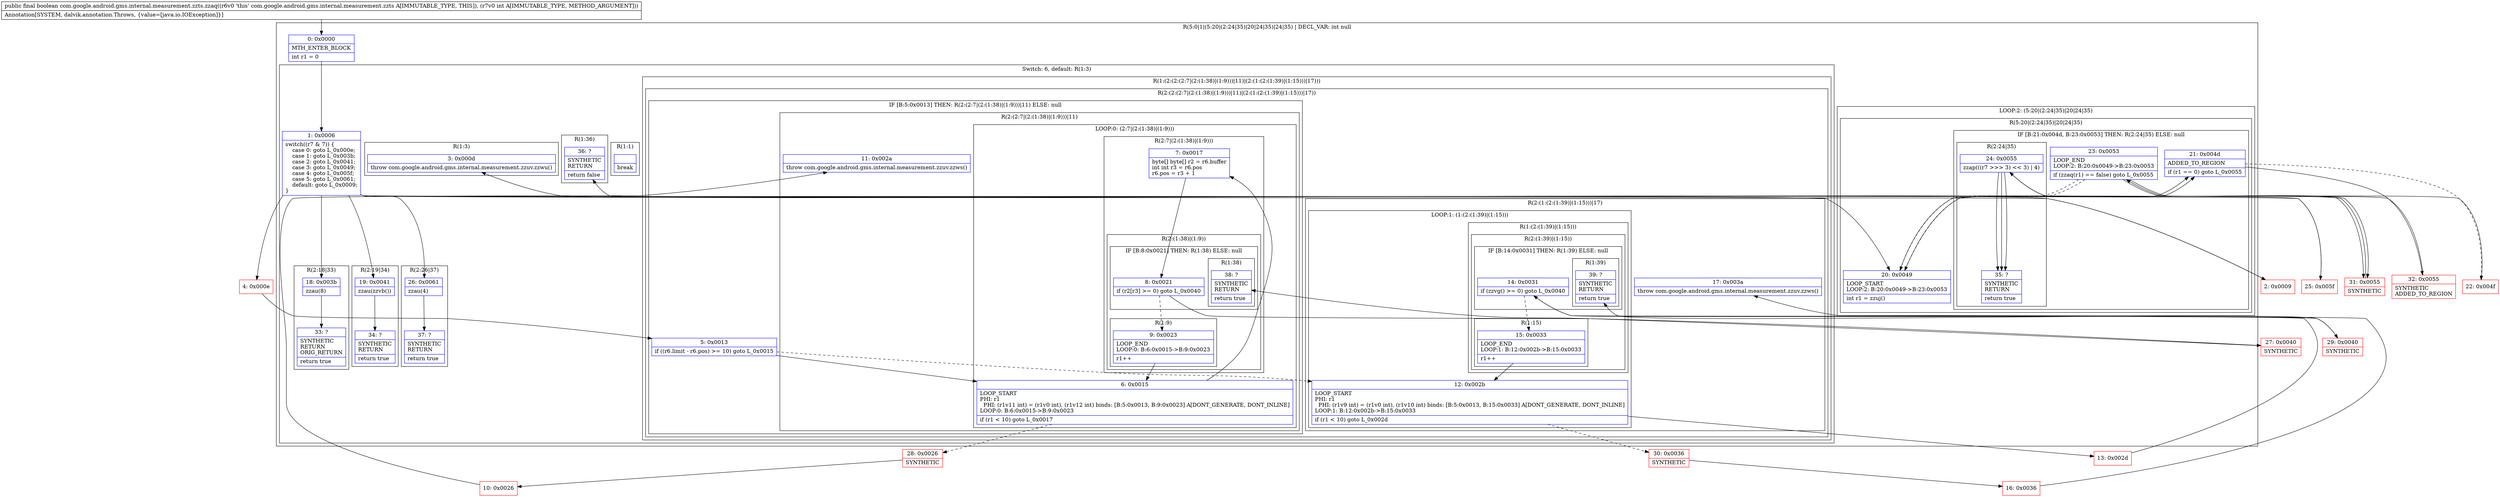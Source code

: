 digraph "CFG forcom.google.android.gms.internal.measurement.zzts.zzaq(I)Z" {
subgraph cluster_Region_292497115 {
label = "R(5:0|1|(5:20|(2:24|35)|20|24|35)|24|35) | DECL_VAR: int null\l";
node [shape=record,color=blue];
Node_0 [shape=record,label="{0\:\ 0x0000|MTH_ENTER_BLOCK\l|int r1 = 0\l}"];
subgraph cluster_SwitchRegion_1748669483 {
label = "Switch: 6, default: R(1:3)";
node [shape=record,color=blue];
Node_1 [shape=record,label="{1\:\ 0x0006|switch((r7 & 7)) \{\l    case 0: goto L_0x000e;\l    case 1: goto L_0x003b;\l    case 2: goto L_0x0041;\l    case 3: goto L_0x0049;\l    case 4: goto L_0x005f;\l    case 5: goto L_0x0061;\l    default: goto L_0x0009;\l\}\l}"];
subgraph cluster_Region_20142071 {
label = "R(1:(2:(2:(2:7|(2:(1:38)|(1:9)))|11)|(2:(1:(2:(1:39)|(1:15)))|17)))";
node [shape=record,color=blue];
subgraph cluster_Region_77447938 {
label = "R(2:(2:(2:7|(2:(1:38)|(1:9)))|11)|(2:(1:(2:(1:39)|(1:15)))|17))";
node [shape=record,color=blue];
subgraph cluster_IfRegion_725225566 {
label = "IF [B:5:0x0013] THEN: R(2:(2:7|(2:(1:38)|(1:9)))|11) ELSE: null";
node [shape=record,color=blue];
Node_5 [shape=record,label="{5\:\ 0x0013|if ((r6.limit \- r6.pos) \>= 10) goto L_0x0015\l}"];
subgraph cluster_Region_396182238 {
label = "R(2:(2:7|(2:(1:38)|(1:9)))|11)";
node [shape=record,color=blue];
subgraph cluster_LoopRegion_1344580458 {
label = "LOOP:0: (2:7|(2:(1:38)|(1:9)))";
node [shape=record,color=blue];
Node_6 [shape=record,label="{6\:\ 0x0015|LOOP_START\lPHI: r1 \l  PHI: (r1v11 int) = (r1v0 int), (r1v12 int) binds: [B:5:0x0013, B:9:0x0023] A[DONT_GENERATE, DONT_INLINE]\lLOOP:0: B:6:0x0015\-\>B:9:0x0023\l|if (r1 \< 10) goto L_0x0017\l}"];
subgraph cluster_Region_1888617471 {
label = "R(2:7|(2:(1:38)|(1:9)))";
node [shape=record,color=blue];
Node_7 [shape=record,label="{7\:\ 0x0017|byte[] byte[] r2 = r6.buffer\lint int r3 = r6.pos\lr6.pos = r3 + 1\l}"];
subgraph cluster_Region_201990965 {
label = "R(2:(1:38)|(1:9))";
node [shape=record,color=blue];
subgraph cluster_IfRegion_28063356 {
label = "IF [B:8:0x0021] THEN: R(1:38) ELSE: null";
node [shape=record,color=blue];
Node_8 [shape=record,label="{8\:\ 0x0021|if (r2[r3] \>= 0) goto L_0x0040\l}"];
subgraph cluster_Region_1726313573 {
label = "R(1:38)";
node [shape=record,color=blue];
Node_38 [shape=record,label="{38\:\ ?|SYNTHETIC\lRETURN\l|return true\l}"];
}
}
subgraph cluster_Region_2078226117 {
label = "R(1:9)";
node [shape=record,color=blue];
Node_9 [shape=record,label="{9\:\ 0x0023|LOOP_END\lLOOP:0: B:6:0x0015\-\>B:9:0x0023\l|r1++\l}"];
}
}
}
}
Node_11 [shape=record,label="{11\:\ 0x002a|throw com.google.android.gms.internal.measurement.zzuv.zzws()\l}"];
}
}
subgraph cluster_Region_497426439 {
label = "R(2:(1:(2:(1:39)|(1:15)))|17)";
node [shape=record,color=blue];
subgraph cluster_LoopRegion_940903245 {
label = "LOOP:1: (1:(2:(1:39)|(1:15)))";
node [shape=record,color=blue];
Node_12 [shape=record,label="{12\:\ 0x002b|LOOP_START\lPHI: r1 \l  PHI: (r1v9 int) = (r1v0 int), (r1v10 int) binds: [B:5:0x0013, B:15:0x0033] A[DONT_GENERATE, DONT_INLINE]\lLOOP:1: B:12:0x002b\-\>B:15:0x0033\l|if (r1 \< 10) goto L_0x002d\l}"];
subgraph cluster_Region_1624247007 {
label = "R(1:(2:(1:39)|(1:15)))";
node [shape=record,color=blue];
subgraph cluster_Region_1033805435 {
label = "R(2:(1:39)|(1:15))";
node [shape=record,color=blue];
subgraph cluster_IfRegion_1888846833 {
label = "IF [B:14:0x0031] THEN: R(1:39) ELSE: null";
node [shape=record,color=blue];
Node_14 [shape=record,label="{14\:\ 0x0031|if (zzvg() \>= 0) goto L_0x0040\l}"];
subgraph cluster_Region_1553937404 {
label = "R(1:39)";
node [shape=record,color=blue];
Node_39 [shape=record,label="{39\:\ ?|SYNTHETIC\lRETURN\l|return true\l}"];
}
}
subgraph cluster_Region_337279673 {
label = "R(1:15)";
node [shape=record,color=blue];
Node_15 [shape=record,label="{15\:\ 0x0033|LOOP_END\lLOOP:1: B:12:0x002b\-\>B:15:0x0033\l|r1++\l}"];
}
}
}
}
Node_17 [shape=record,label="{17\:\ 0x003a|throw com.google.android.gms.internal.measurement.zzuv.zzws()\l}"];
}
}
}
subgraph cluster_Region_1022975042 {
label = "R(2:18|33)";
node [shape=record,color=blue];
Node_18 [shape=record,label="{18\:\ 0x003b|zzau(8)\l}"];
Node_33 [shape=record,label="{33\:\ ?|SYNTHETIC\lRETURN\lORIG_RETURN\l|return true\l}"];
}
subgraph cluster_Region_1969058016 {
label = "R(2:19|34)";
node [shape=record,color=blue];
Node_19 [shape=record,label="{19\:\ 0x0041|zzau(zzvb())\l}"];
Node_34 [shape=record,label="{34\:\ ?|SYNTHETIC\lRETURN\l|return true\l}"];
}
subgraph cluster_Region_688648113 {
label = "R(1:1)";
node [shape=record,color=blue];
Node_InsnContainer_204356031 [shape=record,label="{|break\l}"];
}
subgraph cluster_Region_2059628340 {
label = "R(1:36)";
node [shape=record,color=blue];
Node_36 [shape=record,label="{36\:\ ?|SYNTHETIC\lRETURN\l|return false\l}"];
}
subgraph cluster_Region_1678236412 {
label = "R(2:26|37)";
node [shape=record,color=blue];
Node_26 [shape=record,label="{26\:\ 0x0061|zzau(4)\l}"];
Node_37 [shape=record,label="{37\:\ ?|SYNTHETIC\lRETURN\l|return true\l}"];
}
subgraph cluster_Region_302503850 {
label = "R(1:3)";
node [shape=record,color=blue];
Node_3 [shape=record,label="{3\:\ 0x000d|throw com.google.android.gms.internal.measurement.zzuv.zzwu()\l}"];
}
}
subgraph cluster_LoopRegion_357022043 {
label = "LOOP:2: (5:20|(2:24|35)|20|24|35)";
node [shape=record,color=blue];
Node_23 [shape=record,label="{23\:\ 0x0053|LOOP_END\lLOOP:2: B:20:0x0049\-\>B:23:0x0053\l|if (zzaq(r1) == false) goto L_0x0055\l}"];
subgraph cluster_Region_388815973 {
label = "R(5:20|(2:24|35)|20|24|35)";
node [shape=record,color=blue];
Node_20 [shape=record,label="{20\:\ 0x0049|LOOP_START\lLOOP:2: B:20:0x0049\-\>B:23:0x0053\l|int r1 = zzuj()\l}"];
subgraph cluster_IfRegion_93882333 {
label = "IF [B:21:0x004d, B:23:0x0053] THEN: R(2:24|35) ELSE: null";
node [shape=record,color=blue];
Node_21 [shape=record,label="{21\:\ 0x004d|ADDED_TO_REGION\l|if (r1 == 0) goto L_0x0055\l}"];
Node_23 [shape=record,label="{23\:\ 0x0053|LOOP_END\lLOOP:2: B:20:0x0049\-\>B:23:0x0053\l|if (zzaq(r1) == false) goto L_0x0055\l}"];
subgraph cluster_Region_1872357268 {
label = "R(2:24|35)";
node [shape=record,color=blue];
Node_24 [shape=record,label="{24\:\ 0x0055|zzap(((r7 \>\>\> 3) \<\< 3) \| 4)\l}"];
Node_35 [shape=record,label="{35\:\ ?|SYNTHETIC\lRETURN\l|return true\l}"];
}
}
Node_20 [shape=record,label="{20\:\ 0x0049|LOOP_START\lLOOP:2: B:20:0x0049\-\>B:23:0x0053\l|int r1 = zzuj()\l}"];
Node_24 [shape=record,label="{24\:\ 0x0055|zzap(((r7 \>\>\> 3) \<\< 3) \| 4)\l}"];
Node_35 [shape=record,label="{35\:\ ?|SYNTHETIC\lRETURN\l|return true\l}"];
}
}
Node_24 [shape=record,label="{24\:\ 0x0055|zzap(((r7 \>\>\> 3) \<\< 3) \| 4)\l}"];
Node_35 [shape=record,label="{35\:\ ?|SYNTHETIC\lRETURN\l|return true\l}"];
}
Node_2 [shape=record,color=red,label="{2\:\ 0x0009}"];
Node_4 [shape=record,color=red,label="{4\:\ 0x000e}"];
Node_10 [shape=record,color=red,label="{10\:\ 0x0026}"];
Node_13 [shape=record,color=red,label="{13\:\ 0x002d}"];
Node_16 [shape=record,color=red,label="{16\:\ 0x0036}"];
Node_22 [shape=record,color=red,label="{22\:\ 0x004f}"];
Node_25 [shape=record,color=red,label="{25\:\ 0x005f}"];
Node_27 [shape=record,color=red,label="{27\:\ 0x0040|SYNTHETIC\l}"];
Node_28 [shape=record,color=red,label="{28\:\ 0x0026|SYNTHETIC\l}"];
Node_29 [shape=record,color=red,label="{29\:\ 0x0040|SYNTHETIC\l}"];
Node_30 [shape=record,color=red,label="{30\:\ 0x0036|SYNTHETIC\l}"];
Node_31 [shape=record,color=red,label="{31\:\ 0x0055|SYNTHETIC\l}"];
Node_32 [shape=record,color=red,label="{32\:\ 0x0055|SYNTHETIC\lADDED_TO_REGION\l}"];
MethodNode[shape=record,label="{public final boolean com.google.android.gms.internal.measurement.zzts.zzaq((r6v0 'this' com.google.android.gms.internal.measurement.zzts A[IMMUTABLE_TYPE, THIS]), (r7v0 int A[IMMUTABLE_TYPE, METHOD_ARGUMENT]))  | Annotation[SYSTEM, dalvik.annotation.Throws, \{value=[java.io.IOException]\}]\l}"];
MethodNode -> Node_0;
Node_0 -> Node_1;
Node_1 -> Node_2;
Node_1 -> Node_4;
Node_1 -> Node_18;
Node_1 -> Node_19;
Node_1 -> Node_20;
Node_1 -> Node_25;
Node_1 -> Node_26;
Node_5 -> Node_6;
Node_5 -> Node_12[style=dashed];
Node_6 -> Node_7;
Node_6 -> Node_28[style=dashed];
Node_7 -> Node_8;
Node_8 -> Node_9[style=dashed];
Node_8 -> Node_27;
Node_9 -> Node_6;
Node_12 -> Node_13;
Node_12 -> Node_30[style=dashed];
Node_14 -> Node_15[style=dashed];
Node_14 -> Node_29;
Node_15 -> Node_12;
Node_18 -> Node_33;
Node_19 -> Node_34;
Node_26 -> Node_37;
Node_23 -> Node_20[style=dashed];
Node_23 -> Node_31;
Node_20 -> Node_21;
Node_21 -> Node_22[style=dashed];
Node_21 -> Node_32;
Node_23 -> Node_20[style=dashed];
Node_23 -> Node_31;
Node_24 -> Node_35;
Node_20 -> Node_21;
Node_24 -> Node_35;
Node_24 -> Node_35;
Node_2 -> Node_3;
Node_4 -> Node_5;
Node_10 -> Node_11;
Node_13 -> Node_14;
Node_16 -> Node_17;
Node_22 -> Node_23;
Node_25 -> Node_36;
Node_27 -> Node_38;
Node_28 -> Node_10;
Node_29 -> Node_39;
Node_30 -> Node_16;
Node_31 -> Node_24;
Node_32 -> Node_24;
}

